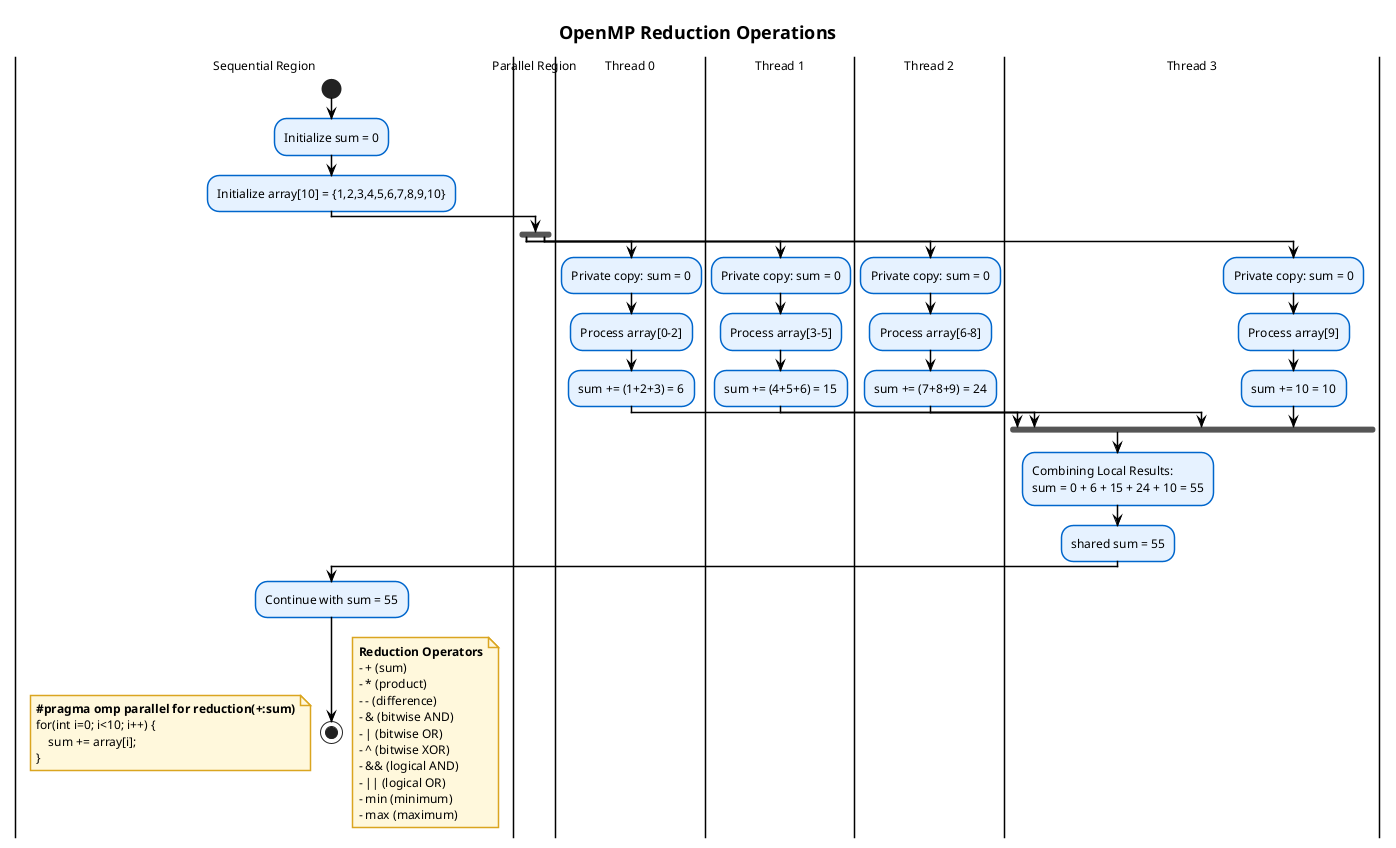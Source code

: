 @startuml openmp_reduction
skinparam DefaultFontName Arial
skinparam DefaultFontSize 12
skinparam BackgroundColor #FFFFFF
skinparam TitleFontSize 18
skinparam ArrowColor #000000
skinparam ArrowThickness 1.5
skinparam ActivityBackgroundColor #E6F2FF
skinparam ActivityBorderColor #0066CC
skinparam ActivityBorderThickness 1.5
skinparam NoteBackgroundColor #FFF8DC
skinparam NoteBorderColor #DAA520
skinparam NoteBorderThickness 1.5
skinparam ActivityDiamondBackgroundColor #FFE6CC
skinparam ActivityDiamondBorderColor #FF9933
skinparam PartitionBorderThickness 1.5
skinparam PartitionBorderColor #333333

title OpenMP Reduction Operations

|Sequential Region|
start
:Initialize sum = 0;
:Initialize array[10] = {1,2,3,4,5,6,7,8,9,10};

|Parallel Region|
fork
    |Thread 0|
    :Private copy: sum = 0;
    :Process array[0-2];
    :sum += (1+2+3) = 6;
fork again
    |Thread 1|
    :Private copy: sum = 0;
    :Process array[3-5];
    :sum += (4+5+6) = 15;
fork again
    |Thread 2|
    :Private copy: sum = 0;
    :Process array[6-8];
    :sum += (7+8+9) = 24;
fork again
    |Thread 3|
    :Private copy: sum = 0;
    :Process array[9];
    :sum += 10 = 10;
end fork

:Combining Local Results:
sum = 0 + 6 + 15 + 24 + 10 = 55;

:shared sum = 55;

|Sequential Region|
:Continue with sum = 55;
stop

note right
  <b>Reduction Operators</b>
  - + (sum)
  - * (product)
  - - (difference)
  - & (bitwise AND)
  - | (bitwise OR)
  - ^ (bitwise XOR)
  - && (logical AND)
  - || (logical OR)
  - min (minimum)
  - max (maximum)
end note

note left
  <b>#pragma omp parallel for reduction(+:sum)</b>
  for(int i=0; i<10; i++) {
      sum += array[i];
  }
end note

@enduml 